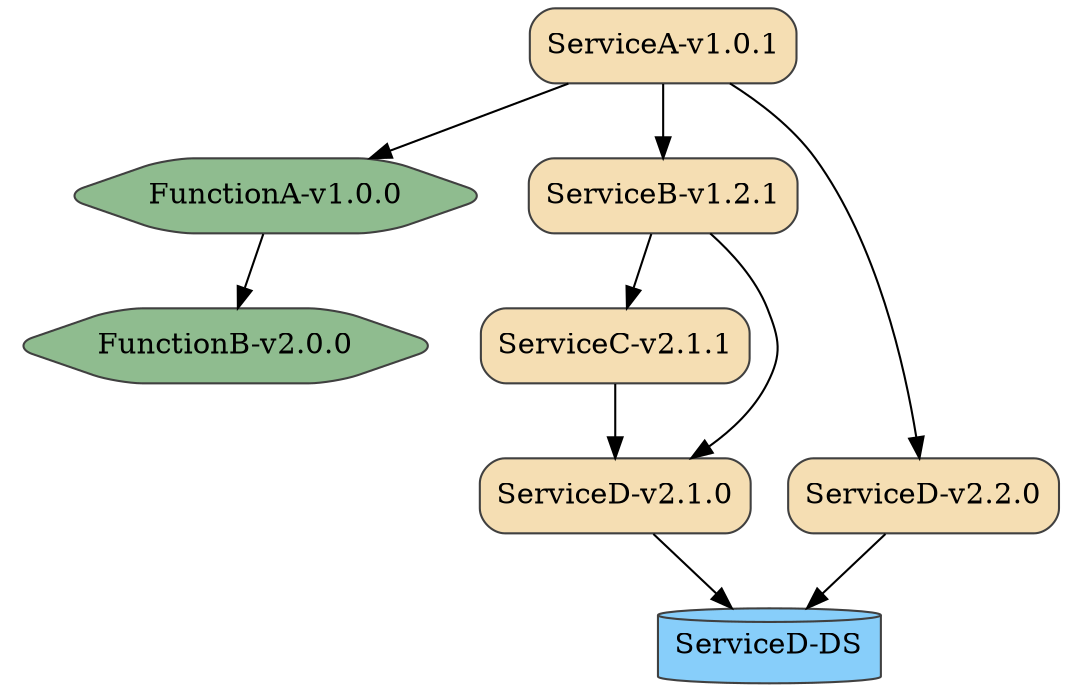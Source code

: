 digraph {
  rankdir=tplr
  node [color=grey25,
        fillcolor=wheat,
        shape=box,
        style="rounded,filled"];
"FunctionB-v2.0.0" [
  shape=hexagon,fillcolor=darkseagreen
]
"FunctionA-v1.0.0" -> "FunctionB-v2.0.0"
"ServiceB-v1.2.1" [
]
"ServiceA-v1.0.1" -> "ServiceB-v1.2.1"
"ServiceD-v2.2.0" [
]
"ServiceA-v1.0.1" -> "ServiceD-v2.2.0"
"FunctionA-v1.0.0" [
  shape=hexagon,fillcolor=darkseagreen
]
"ServiceA-v1.0.1" -> "FunctionA-v1.0.0"
"ServiceC-v2.1.1" [
]
"ServiceB-v1.2.1" -> "ServiceC-v2.1.1"
"ServiceD-v2.1.0" [
]
"ServiceB-v1.2.1" -> "ServiceD-v2.1.0"
"ServiceD-v2.1.0" [
]
"ServiceC-v2.1.1" -> "ServiceD-v2.1.0"
"ServiceD-DS" [
shape=cylinder,fillcolor=lightskyblue]
"ServiceD-v2.1.0" -> "ServiceD-DS"
"ServiceD-DS" [
shape=cylinder,fillcolor=lightskyblue]
"ServiceD-v2.2.0" -> "ServiceD-DS"
}